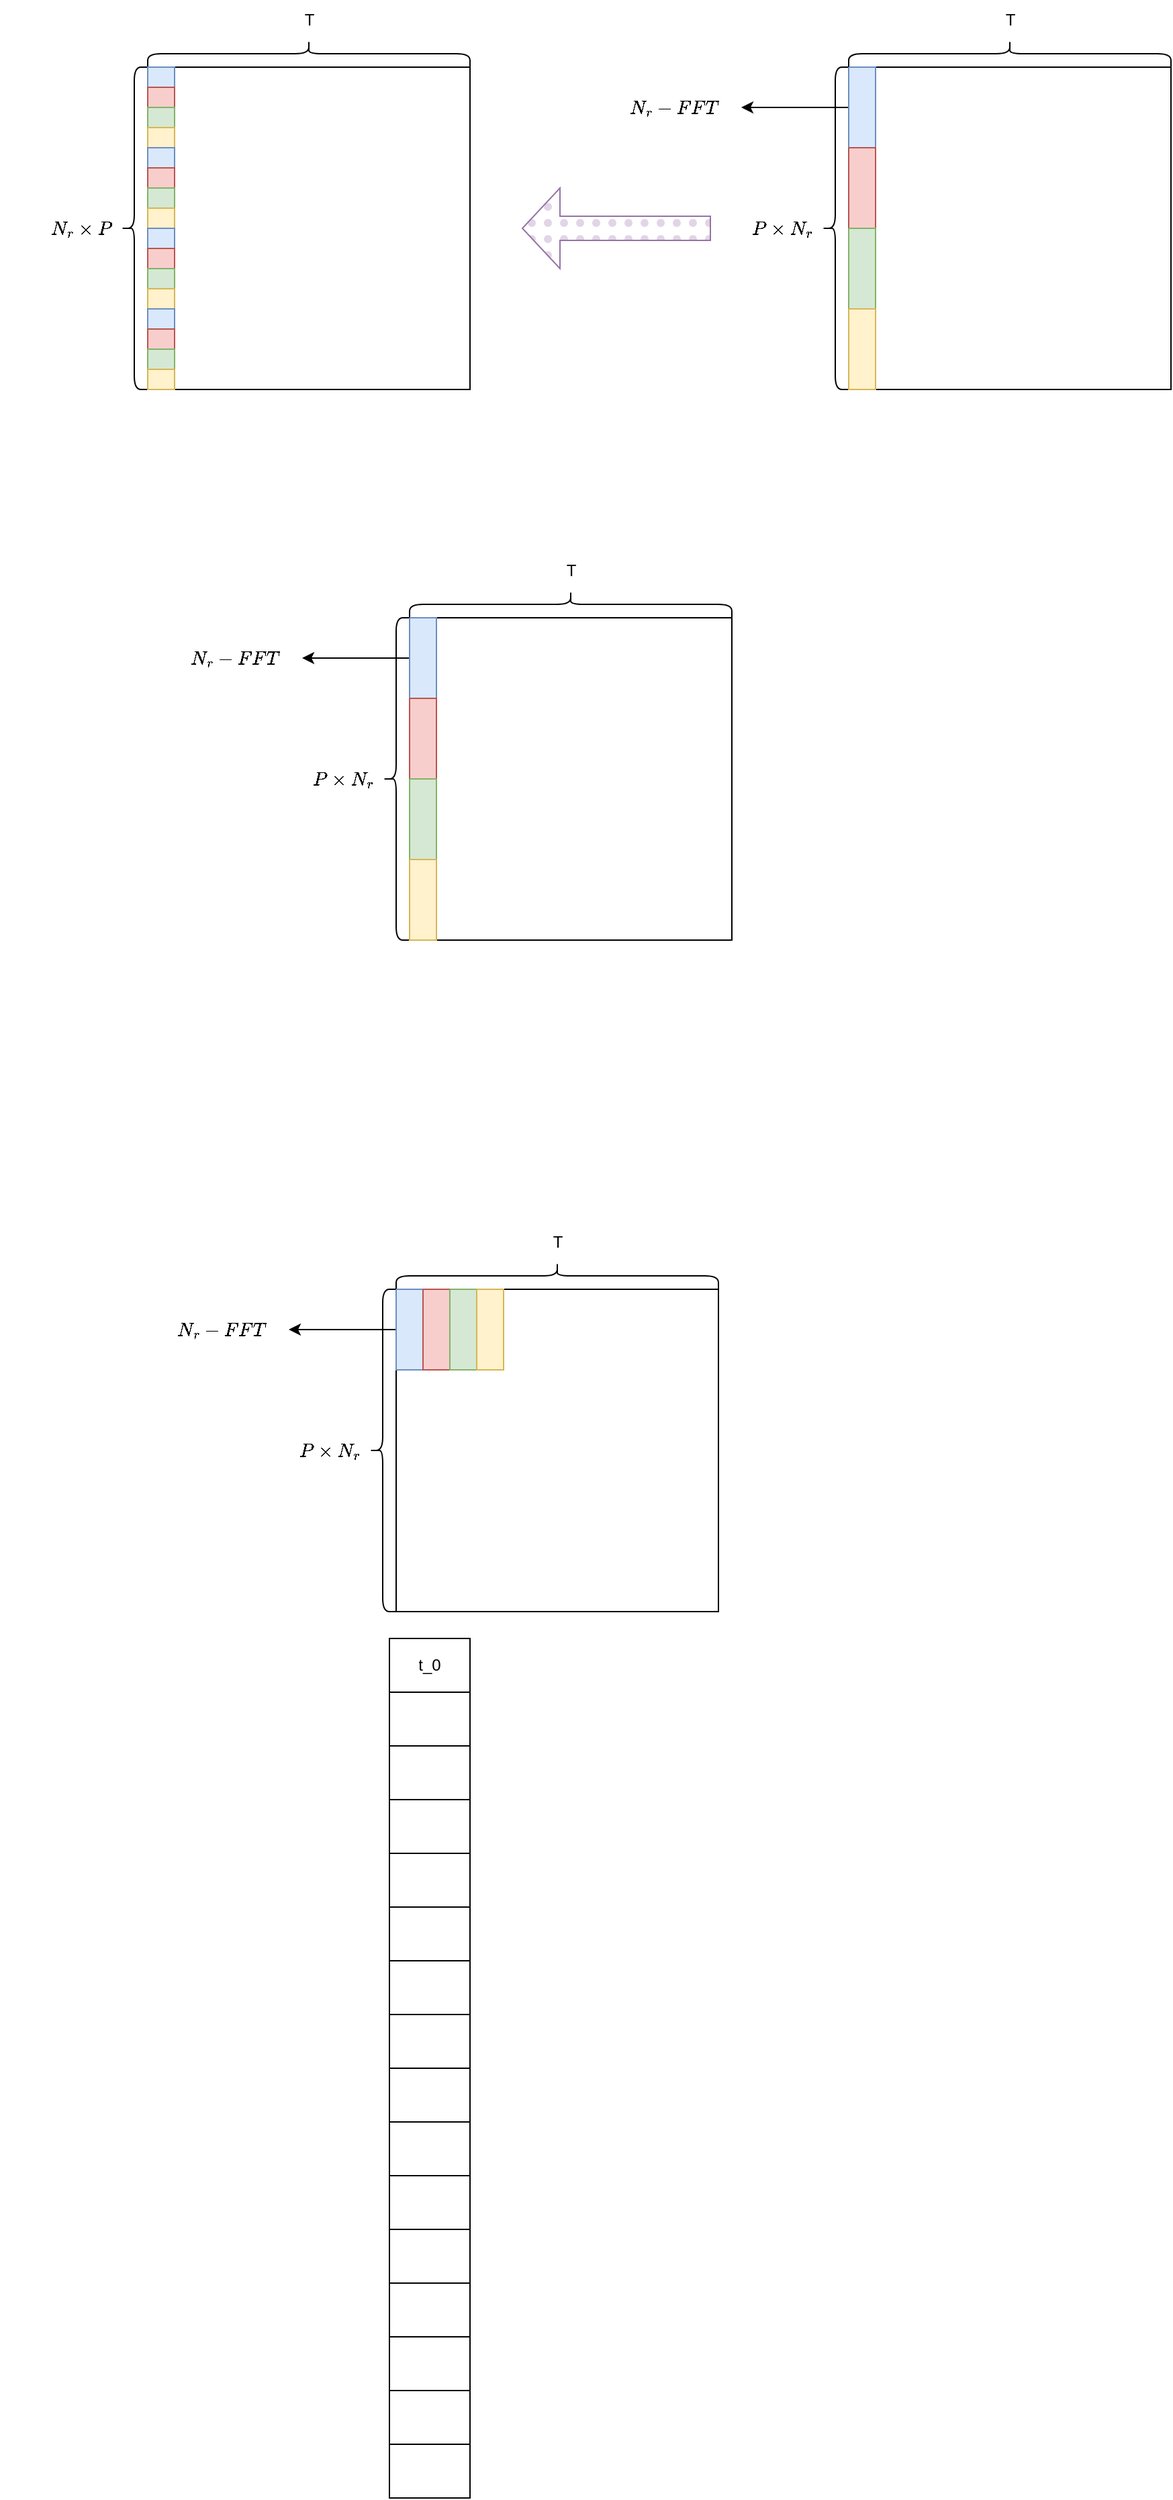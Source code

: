 <mxfile version="20.3.0" type="github">
  <diagram id="_epFE6vvykSTgZb_luW4" name="第 1 页">
    <mxGraphModel dx="1524" dy="458" grid="1" gridSize="10" guides="1" tooltips="1" connect="1" arrows="1" fold="1" page="1" pageScale="1" pageWidth="827" pageHeight="1169" math="1" shadow="0">
      <root>
        <mxCell id="0" />
        <mxCell id="1" parent="0" />
        <mxCell id="wWlxUJppDxufY8ce7bVh-374" value="" style="group" vertex="1" connectable="0" parent="1">
          <mxGeometry y="190" width="305" height="290" as="geometry" />
        </mxCell>
        <mxCell id="wWlxUJppDxufY8ce7bVh-305" value="" style="whiteSpace=wrap;html=1;aspect=fixed;" vertex="1" parent="wWlxUJppDxufY8ce7bVh-374">
          <mxGeometry x="65" y="50" width="240" height="240" as="geometry" />
        </mxCell>
        <mxCell id="wWlxUJppDxufY8ce7bVh-306" value="" style="shape=curlyBracket;whiteSpace=wrap;html=1;rounded=1;flipH=1;rotation=-90;" vertex="1" parent="wWlxUJppDxufY8ce7bVh-374">
          <mxGeometry x="175" y="-80" width="20" height="240" as="geometry" />
        </mxCell>
        <mxCell id="wWlxUJppDxufY8ce7bVh-307" value="T" style="text;html=1;resizable=0;autosize=1;align=center;verticalAlign=middle;points=[];fillColor=none;strokeColor=none;rounded=0;" vertex="1" parent="wWlxUJppDxufY8ce7bVh-374">
          <mxGeometry x="170" width="30" height="30" as="geometry" />
        </mxCell>
        <mxCell id="wWlxUJppDxufY8ce7bVh-308" value="" style="shape=curlyBracket;whiteSpace=wrap;html=1;rounded=1;" vertex="1" parent="wWlxUJppDxufY8ce7bVh-374">
          <mxGeometry x="45" y="50" width="20" height="240" as="geometry" />
        </mxCell>
        <mxCell id="wWlxUJppDxufY8ce7bVh-309" value="$$N_r \times P$$" style="text;html=1;resizable=0;autosize=1;align=center;verticalAlign=middle;points=[];fillColor=none;strokeColor=none;rounded=0;rotation=0;" vertex="1" parent="wWlxUJppDxufY8ce7bVh-374">
          <mxGeometry x="-45" y="155" width="120" height="30" as="geometry" />
        </mxCell>
        <mxCell id="wWlxUJppDxufY8ce7bVh-357" value="" style="group" vertex="1" connectable="0" parent="wWlxUJppDxufY8ce7bVh-374">
          <mxGeometry x="65" y="50" width="20" height="60" as="geometry" />
        </mxCell>
        <mxCell id="wWlxUJppDxufY8ce7bVh-352" value="" style="rounded=0;whiteSpace=wrap;html=1;fillStyle=auto;fillColor=#dae8fc;strokeColor=#6c8ebf;" vertex="1" parent="wWlxUJppDxufY8ce7bVh-357">
          <mxGeometry width="20" height="15" as="geometry" />
        </mxCell>
        <mxCell id="wWlxUJppDxufY8ce7bVh-354" value="" style="rounded=0;whiteSpace=wrap;html=1;fillStyle=auto;fillColor=#f8cecc;strokeColor=#b85450;" vertex="1" parent="wWlxUJppDxufY8ce7bVh-357">
          <mxGeometry y="15" width="20" height="15" as="geometry" />
        </mxCell>
        <mxCell id="wWlxUJppDxufY8ce7bVh-355" value="" style="rounded=0;whiteSpace=wrap;html=1;fillStyle=auto;fillColor=#d5e8d4;strokeColor=#82b366;" vertex="1" parent="wWlxUJppDxufY8ce7bVh-357">
          <mxGeometry y="30" width="20" height="15" as="geometry" />
        </mxCell>
        <mxCell id="wWlxUJppDxufY8ce7bVh-356" value="" style="rounded=0;whiteSpace=wrap;html=1;fillStyle=auto;fillColor=#fff2cc;strokeColor=#d6b656;" vertex="1" parent="wWlxUJppDxufY8ce7bVh-357">
          <mxGeometry y="45" width="20" height="15" as="geometry" />
        </mxCell>
        <mxCell id="wWlxUJppDxufY8ce7bVh-358" value="" style="group" vertex="1" connectable="0" parent="wWlxUJppDxufY8ce7bVh-374">
          <mxGeometry x="65" y="110" width="20" height="60" as="geometry" />
        </mxCell>
        <mxCell id="wWlxUJppDxufY8ce7bVh-359" value="" style="rounded=0;whiteSpace=wrap;html=1;fillStyle=auto;fillColor=#dae8fc;strokeColor=#6c8ebf;" vertex="1" parent="wWlxUJppDxufY8ce7bVh-358">
          <mxGeometry width="20" height="15" as="geometry" />
        </mxCell>
        <mxCell id="wWlxUJppDxufY8ce7bVh-360" value="" style="rounded=0;whiteSpace=wrap;html=1;fillStyle=auto;fillColor=#f8cecc;strokeColor=#b85450;" vertex="1" parent="wWlxUJppDxufY8ce7bVh-358">
          <mxGeometry y="15" width="20" height="15" as="geometry" />
        </mxCell>
        <mxCell id="wWlxUJppDxufY8ce7bVh-361" value="" style="rounded=0;whiteSpace=wrap;html=1;fillStyle=auto;fillColor=#d5e8d4;strokeColor=#82b366;" vertex="1" parent="wWlxUJppDxufY8ce7bVh-358">
          <mxGeometry y="30" width="20" height="15" as="geometry" />
        </mxCell>
        <mxCell id="wWlxUJppDxufY8ce7bVh-362" value="" style="rounded=0;whiteSpace=wrap;html=1;fillStyle=auto;fillColor=#fff2cc;strokeColor=#d6b656;" vertex="1" parent="wWlxUJppDxufY8ce7bVh-358">
          <mxGeometry y="45" width="20" height="15" as="geometry" />
        </mxCell>
        <mxCell id="wWlxUJppDxufY8ce7bVh-364" value="" style="group" vertex="1" connectable="0" parent="wWlxUJppDxufY8ce7bVh-374">
          <mxGeometry x="65" y="170" width="20" height="60" as="geometry" />
        </mxCell>
        <mxCell id="wWlxUJppDxufY8ce7bVh-365" value="" style="rounded=0;whiteSpace=wrap;html=1;fillStyle=auto;fillColor=#dae8fc;strokeColor=#6c8ebf;" vertex="1" parent="wWlxUJppDxufY8ce7bVh-364">
          <mxGeometry width="20" height="15" as="geometry" />
        </mxCell>
        <mxCell id="wWlxUJppDxufY8ce7bVh-366" value="" style="rounded=0;whiteSpace=wrap;html=1;fillStyle=auto;fillColor=#f8cecc;strokeColor=#b85450;" vertex="1" parent="wWlxUJppDxufY8ce7bVh-364">
          <mxGeometry y="15" width="20" height="15" as="geometry" />
        </mxCell>
        <mxCell id="wWlxUJppDxufY8ce7bVh-367" value="" style="rounded=0;whiteSpace=wrap;html=1;fillStyle=auto;fillColor=#d5e8d4;strokeColor=#82b366;" vertex="1" parent="wWlxUJppDxufY8ce7bVh-364">
          <mxGeometry y="30" width="20" height="15" as="geometry" />
        </mxCell>
        <mxCell id="wWlxUJppDxufY8ce7bVh-368" value="" style="rounded=0;whiteSpace=wrap;html=1;fillStyle=auto;fillColor=#fff2cc;strokeColor=#d6b656;" vertex="1" parent="wWlxUJppDxufY8ce7bVh-364">
          <mxGeometry y="45" width="20" height="15" as="geometry" />
        </mxCell>
        <mxCell id="wWlxUJppDxufY8ce7bVh-369" value="" style="group" vertex="1" connectable="0" parent="wWlxUJppDxufY8ce7bVh-374">
          <mxGeometry x="65" y="230" width="20" height="60" as="geometry" />
        </mxCell>
        <mxCell id="wWlxUJppDxufY8ce7bVh-370" value="" style="rounded=0;whiteSpace=wrap;html=1;fillStyle=auto;fillColor=#dae8fc;strokeColor=#6c8ebf;" vertex="1" parent="wWlxUJppDxufY8ce7bVh-369">
          <mxGeometry width="20" height="15" as="geometry" />
        </mxCell>
        <mxCell id="wWlxUJppDxufY8ce7bVh-371" value="" style="rounded=0;whiteSpace=wrap;html=1;fillStyle=auto;fillColor=#f8cecc;strokeColor=#b85450;" vertex="1" parent="wWlxUJppDxufY8ce7bVh-369">
          <mxGeometry y="15" width="20" height="15" as="geometry" />
        </mxCell>
        <mxCell id="wWlxUJppDxufY8ce7bVh-372" value="" style="rounded=0;whiteSpace=wrap;html=1;fillStyle=auto;fillColor=#d5e8d4;strokeColor=#82b366;" vertex="1" parent="wWlxUJppDxufY8ce7bVh-369">
          <mxGeometry y="30" width="20" height="15" as="geometry" />
        </mxCell>
        <mxCell id="wWlxUJppDxufY8ce7bVh-373" value="" style="rounded=0;whiteSpace=wrap;html=1;fillStyle=auto;fillColor=#fff2cc;strokeColor=#d6b656;" vertex="1" parent="wWlxUJppDxufY8ce7bVh-369">
          <mxGeometry y="45" width="20" height="15" as="geometry" />
        </mxCell>
        <mxCell id="wWlxUJppDxufY8ce7bVh-375" value="" style="group" vertex="1" connectable="0" parent="1">
          <mxGeometry x="407" y="190" width="420" height="290" as="geometry" />
        </mxCell>
        <mxCell id="wWlxUJppDxufY8ce7bVh-287" value="" style="whiteSpace=wrap;html=1;aspect=fixed;" vertex="1" parent="wWlxUJppDxufY8ce7bVh-375">
          <mxGeometry x="180" y="50" width="240" height="240" as="geometry" />
        </mxCell>
        <mxCell id="wWlxUJppDxufY8ce7bVh-288" value="" style="shape=curlyBracket;whiteSpace=wrap;html=1;rounded=1;flipH=1;rotation=-90;" vertex="1" parent="wWlxUJppDxufY8ce7bVh-375">
          <mxGeometry x="290" y="-80" width="20" height="240" as="geometry" />
        </mxCell>
        <mxCell id="wWlxUJppDxufY8ce7bVh-289" value="T" style="text;html=1;resizable=0;autosize=1;align=center;verticalAlign=middle;points=[];fillColor=none;strokeColor=none;rounded=0;" vertex="1" parent="wWlxUJppDxufY8ce7bVh-375">
          <mxGeometry x="285" width="30" height="30" as="geometry" />
        </mxCell>
        <mxCell id="wWlxUJppDxufY8ce7bVh-290" value="" style="shape=curlyBracket;whiteSpace=wrap;html=1;rounded=1;" vertex="1" parent="wWlxUJppDxufY8ce7bVh-375">
          <mxGeometry x="160" y="50" width="20" height="240" as="geometry" />
        </mxCell>
        <mxCell id="wWlxUJppDxufY8ce7bVh-292" value="$$P \times N_r$$" style="text;html=1;resizable=0;autosize=1;align=center;verticalAlign=middle;points=[];fillColor=none;strokeColor=none;rounded=0;" vertex="1" parent="wWlxUJppDxufY8ce7bVh-375">
          <mxGeometry x="70" y="155" width="120" height="30" as="geometry" />
        </mxCell>
        <mxCell id="wWlxUJppDxufY8ce7bVh-304" value="" style="edgeStyle=orthogonalEdgeStyle;rounded=0;orthogonalLoop=1;jettySize=auto;html=1;" edge="1" parent="wWlxUJppDxufY8ce7bVh-375" source="wWlxUJppDxufY8ce7bVh-293">
          <mxGeometry relative="1" as="geometry">
            <mxPoint x="100" y="80" as="targetPoint" />
          </mxGeometry>
        </mxCell>
        <mxCell id="wWlxUJppDxufY8ce7bVh-293" value="" style="verticalLabelPosition=bottom;verticalAlign=top;html=1;shape=mxgraph.basic.patternFillRect;fillStyle=solid;step=5;fillStrokeWidth=0.2;fillStrokeColor=#dddddd;fillColor=#DAE8FC;strokeColor=#6c8ebf;" vertex="1" parent="wWlxUJppDxufY8ce7bVh-375">
          <mxGeometry x="180" y="50" width="20" height="60" as="geometry" />
        </mxCell>
        <mxCell id="wWlxUJppDxufY8ce7bVh-302" value="&lt;span style=&quot;&quot;&gt;$$N_r-FFT$$&lt;/span&gt;" style="text;html=1;resizable=0;autosize=1;align=center;verticalAlign=middle;points=[];fillColor=none;strokeColor=none;rounded=0;fillStyle=auto;" vertex="1" parent="wWlxUJppDxufY8ce7bVh-375">
          <mxGeometry y="65" width="100" height="30" as="geometry" />
        </mxCell>
        <mxCell id="wWlxUJppDxufY8ce7bVh-315" value="" style="verticalLabelPosition=bottom;verticalAlign=top;html=1;shape=mxgraph.basic.patternFillRect;fillStyle=solid;step=5;fillStrokeWidth=0.2;fillStrokeColor=#dddddd;fillColor=#f8cecc;strokeColor=#b85450;" vertex="1" parent="wWlxUJppDxufY8ce7bVh-375">
          <mxGeometry x="180" y="110" width="20" height="60" as="geometry" />
        </mxCell>
        <mxCell id="wWlxUJppDxufY8ce7bVh-316" value="" style="verticalLabelPosition=bottom;verticalAlign=top;html=1;shape=mxgraph.basic.patternFillRect;fillStyle=solid;step=5;fillStrokeWidth=0.2;fillStrokeColor=#dddddd;fillColor=#d5e8d4;strokeColor=#82b366;" vertex="1" parent="wWlxUJppDxufY8ce7bVh-375">
          <mxGeometry x="180" y="170" width="20" height="60" as="geometry" />
        </mxCell>
        <mxCell id="wWlxUJppDxufY8ce7bVh-317" value="" style="verticalLabelPosition=bottom;verticalAlign=top;html=1;shape=mxgraph.basic.patternFillRect;fillStyle=solid;step=5;fillStrokeWidth=0.2;fillStrokeColor=#dddddd;fillColor=#fff2cc;strokeColor=#d6b656;" vertex="1" parent="wWlxUJppDxufY8ce7bVh-375">
          <mxGeometry x="180" y="230" width="20" height="60" as="geometry" />
        </mxCell>
        <mxCell id="wWlxUJppDxufY8ce7bVh-376" value="" style="shape=singleArrow;direction=west;whiteSpace=wrap;html=1;fillStyle=dots;fillColor=#e1d5e7;strokeColor=#9673a6;" vertex="1" parent="1">
          <mxGeometry x="344" y="330" width="140" height="60" as="geometry" />
        </mxCell>
        <mxCell id="wWlxUJppDxufY8ce7bVh-377" value="" style="group" vertex="1" connectable="0" parent="1">
          <mxGeometry x="80" y="600" width="420" height="290" as="geometry" />
        </mxCell>
        <mxCell id="wWlxUJppDxufY8ce7bVh-378" value="" style="whiteSpace=wrap;html=1;aspect=fixed;" vertex="1" parent="wWlxUJppDxufY8ce7bVh-377">
          <mxGeometry x="180" y="50" width="240" height="240" as="geometry" />
        </mxCell>
        <mxCell id="wWlxUJppDxufY8ce7bVh-379" value="" style="shape=curlyBracket;whiteSpace=wrap;html=1;rounded=1;flipH=1;rotation=-90;" vertex="1" parent="wWlxUJppDxufY8ce7bVh-377">
          <mxGeometry x="290" y="-80" width="20" height="240" as="geometry" />
        </mxCell>
        <mxCell id="wWlxUJppDxufY8ce7bVh-380" value="T" style="text;html=1;resizable=0;autosize=1;align=center;verticalAlign=middle;points=[];fillColor=none;strokeColor=none;rounded=0;" vertex="1" parent="wWlxUJppDxufY8ce7bVh-377">
          <mxGeometry x="285" width="30" height="30" as="geometry" />
        </mxCell>
        <mxCell id="wWlxUJppDxufY8ce7bVh-381" value="" style="shape=curlyBracket;whiteSpace=wrap;html=1;rounded=1;" vertex="1" parent="wWlxUJppDxufY8ce7bVh-377">
          <mxGeometry x="160" y="50" width="20" height="240" as="geometry" />
        </mxCell>
        <mxCell id="wWlxUJppDxufY8ce7bVh-382" value="$$P \times N_r$$" style="text;html=1;resizable=0;autosize=1;align=center;verticalAlign=middle;points=[];fillColor=none;strokeColor=none;rounded=0;" vertex="1" parent="wWlxUJppDxufY8ce7bVh-377">
          <mxGeometry x="70" y="155" width="120" height="30" as="geometry" />
        </mxCell>
        <mxCell id="wWlxUJppDxufY8ce7bVh-383" value="" style="edgeStyle=orthogonalEdgeStyle;rounded=0;orthogonalLoop=1;jettySize=auto;html=1;" edge="1" parent="wWlxUJppDxufY8ce7bVh-377" source="wWlxUJppDxufY8ce7bVh-384">
          <mxGeometry relative="1" as="geometry">
            <mxPoint x="100" y="80" as="targetPoint" />
          </mxGeometry>
        </mxCell>
        <mxCell id="wWlxUJppDxufY8ce7bVh-384" value="" style="verticalLabelPosition=bottom;verticalAlign=top;html=1;shape=mxgraph.basic.patternFillRect;fillStyle=solid;step=5;fillStrokeWidth=0.2;fillStrokeColor=#dddddd;fillColor=#DAE8FC;strokeColor=#6c8ebf;" vertex="1" parent="wWlxUJppDxufY8ce7bVh-377">
          <mxGeometry x="180" y="50" width="20" height="60" as="geometry" />
        </mxCell>
        <mxCell id="wWlxUJppDxufY8ce7bVh-385" value="&lt;span style=&quot;&quot;&gt;$$N_r-FFT$$&lt;/span&gt;" style="text;html=1;resizable=0;autosize=1;align=center;verticalAlign=middle;points=[];fillColor=none;strokeColor=none;rounded=0;fillStyle=auto;" vertex="1" parent="wWlxUJppDxufY8ce7bVh-377">
          <mxGeometry y="65" width="100" height="30" as="geometry" />
        </mxCell>
        <mxCell id="wWlxUJppDxufY8ce7bVh-386" value="" style="verticalLabelPosition=bottom;verticalAlign=top;html=1;shape=mxgraph.basic.patternFillRect;fillStyle=solid;step=5;fillStrokeWidth=0.2;fillStrokeColor=#dddddd;fillColor=#f8cecc;strokeColor=#b85450;" vertex="1" parent="wWlxUJppDxufY8ce7bVh-377">
          <mxGeometry x="180" y="110" width="20" height="60" as="geometry" />
        </mxCell>
        <mxCell id="wWlxUJppDxufY8ce7bVh-387" value="" style="verticalLabelPosition=bottom;verticalAlign=top;html=1;shape=mxgraph.basic.patternFillRect;fillStyle=solid;step=5;fillStrokeWidth=0.2;fillStrokeColor=#dddddd;fillColor=#d5e8d4;strokeColor=#82b366;" vertex="1" parent="wWlxUJppDxufY8ce7bVh-377">
          <mxGeometry x="180" y="170" width="20" height="60" as="geometry" />
        </mxCell>
        <mxCell id="wWlxUJppDxufY8ce7bVh-388" value="" style="verticalLabelPosition=bottom;verticalAlign=top;html=1;shape=mxgraph.basic.patternFillRect;fillStyle=solid;step=5;fillStrokeWidth=0.2;fillStrokeColor=#dddddd;fillColor=#fff2cc;strokeColor=#d6b656;" vertex="1" parent="wWlxUJppDxufY8ce7bVh-377">
          <mxGeometry x="180" y="230" width="20" height="60" as="geometry" />
        </mxCell>
        <mxCell id="wWlxUJppDxufY8ce7bVh-401" value="" style="group" vertex="1" connectable="0" parent="1">
          <mxGeometry x="70" y="1100" width="420" height="290" as="geometry" />
        </mxCell>
        <mxCell id="wWlxUJppDxufY8ce7bVh-390" value="" style="whiteSpace=wrap;html=1;aspect=fixed;" vertex="1" parent="wWlxUJppDxufY8ce7bVh-401">
          <mxGeometry x="180" y="50" width="240" height="240" as="geometry" />
        </mxCell>
        <mxCell id="wWlxUJppDxufY8ce7bVh-391" value="" style="shape=curlyBracket;whiteSpace=wrap;html=1;rounded=1;flipH=1;rotation=-90;" vertex="1" parent="wWlxUJppDxufY8ce7bVh-401">
          <mxGeometry x="290" y="-80" width="20" height="240" as="geometry" />
        </mxCell>
        <mxCell id="wWlxUJppDxufY8ce7bVh-392" value="T" style="text;html=1;resizable=0;autosize=1;align=center;verticalAlign=middle;points=[];fillColor=none;strokeColor=none;rounded=0;" vertex="1" parent="wWlxUJppDxufY8ce7bVh-401">
          <mxGeometry x="285" width="30" height="30" as="geometry" />
        </mxCell>
        <mxCell id="wWlxUJppDxufY8ce7bVh-393" value="" style="shape=curlyBracket;whiteSpace=wrap;html=1;rounded=1;" vertex="1" parent="wWlxUJppDxufY8ce7bVh-401">
          <mxGeometry x="160" y="50" width="20" height="240" as="geometry" />
        </mxCell>
        <mxCell id="wWlxUJppDxufY8ce7bVh-394" value="$$P \times N_r$$" style="text;html=1;resizable=0;autosize=1;align=center;verticalAlign=middle;points=[];fillColor=none;strokeColor=none;rounded=0;" vertex="1" parent="wWlxUJppDxufY8ce7bVh-401">
          <mxGeometry x="70" y="155" width="120" height="30" as="geometry" />
        </mxCell>
        <mxCell id="wWlxUJppDxufY8ce7bVh-395" value="" style="edgeStyle=orthogonalEdgeStyle;rounded=0;orthogonalLoop=1;jettySize=auto;html=1;" edge="1" parent="wWlxUJppDxufY8ce7bVh-401" source="wWlxUJppDxufY8ce7bVh-396">
          <mxGeometry relative="1" as="geometry">
            <mxPoint x="100" y="80" as="targetPoint" />
          </mxGeometry>
        </mxCell>
        <mxCell id="wWlxUJppDxufY8ce7bVh-396" value="" style="verticalLabelPosition=bottom;verticalAlign=top;html=1;shape=mxgraph.basic.patternFillRect;fillStyle=solid;step=5;fillStrokeWidth=0.2;fillStrokeColor=#dddddd;fillColor=#DAE8FC;strokeColor=#6c8ebf;" vertex="1" parent="wWlxUJppDxufY8ce7bVh-401">
          <mxGeometry x="180" y="50" width="20" height="60" as="geometry" />
        </mxCell>
        <mxCell id="wWlxUJppDxufY8ce7bVh-397" value="&lt;span style=&quot;&quot;&gt;$$N_r-FFT$$&lt;/span&gt;" style="text;html=1;resizable=0;autosize=1;align=center;verticalAlign=middle;points=[];fillColor=none;strokeColor=none;rounded=0;fillStyle=auto;" vertex="1" parent="wWlxUJppDxufY8ce7bVh-401">
          <mxGeometry y="65" width="100" height="30" as="geometry" />
        </mxCell>
        <mxCell id="wWlxUJppDxufY8ce7bVh-398" value="" style="verticalLabelPosition=bottom;verticalAlign=top;html=1;shape=mxgraph.basic.patternFillRect;fillStyle=solid;step=5;fillStrokeWidth=0.2;fillStrokeColor=#dddddd;fillColor=#f8cecc;strokeColor=#b85450;" vertex="1" parent="wWlxUJppDxufY8ce7bVh-401">
          <mxGeometry x="200" y="50" width="20" height="60" as="geometry" />
        </mxCell>
        <mxCell id="wWlxUJppDxufY8ce7bVh-399" value="" style="verticalLabelPosition=bottom;verticalAlign=top;html=1;shape=mxgraph.basic.patternFillRect;fillStyle=solid;step=5;fillStrokeWidth=0.2;fillStrokeColor=#dddddd;fillColor=#d5e8d4;strokeColor=#82b366;" vertex="1" parent="wWlxUJppDxufY8ce7bVh-401">
          <mxGeometry x="220" y="50" width="20" height="60" as="geometry" />
        </mxCell>
        <mxCell id="wWlxUJppDxufY8ce7bVh-400" value="" style="verticalLabelPosition=bottom;verticalAlign=top;html=1;shape=mxgraph.basic.patternFillRect;fillStyle=solid;step=5;fillStrokeWidth=0.2;fillStrokeColor=#dddddd;fillColor=#fff2cc;strokeColor=#d6b656;" vertex="1" parent="wWlxUJppDxufY8ce7bVh-401">
          <mxGeometry x="240" y="50" width="20" height="60" as="geometry" />
        </mxCell>
        <mxCell id="wWlxUJppDxufY8ce7bVh-498" value="" style="shape=table;startSize=0;container=1;collapsible=0;childLayout=tableLayout;fillStyle=dots;fillColor=#FFFFFF;" vertex="1" parent="1">
          <mxGeometry x="245" y="1410" width="60" height="640" as="geometry" />
        </mxCell>
        <mxCell id="wWlxUJppDxufY8ce7bVh-499" value="" style="shape=tableRow;horizontal=0;startSize=0;swimlaneHead=0;swimlaneBody=0;top=0;left=0;bottom=0;right=0;collapsible=0;dropTarget=0;fillColor=none;points=[[0,0.5],[1,0.5]];portConstraint=eastwest;fillStyle=dots;" vertex="1" parent="wWlxUJppDxufY8ce7bVh-498">
          <mxGeometry width="60" height="40" as="geometry" />
        </mxCell>
        <mxCell id="wWlxUJppDxufY8ce7bVh-500" value="t_0" style="shape=partialRectangle;html=1;whiteSpace=wrap;connectable=0;overflow=hidden;fillColor=none;top=0;left=0;bottom=0;right=0;pointerEvents=1;fillStyle=dots;" vertex="1" parent="wWlxUJppDxufY8ce7bVh-499">
          <mxGeometry width="60" height="40" as="geometry">
            <mxRectangle width="60" height="40" as="alternateBounds" />
          </mxGeometry>
        </mxCell>
        <mxCell id="wWlxUJppDxufY8ce7bVh-501" value="" style="shape=tableRow;horizontal=0;startSize=0;swimlaneHead=0;swimlaneBody=0;top=0;left=0;bottom=0;right=0;collapsible=0;dropTarget=0;fillColor=none;points=[[0,0.5],[1,0.5]];portConstraint=eastwest;fillStyle=dots;" vertex="1" parent="wWlxUJppDxufY8ce7bVh-498">
          <mxGeometry y="40" width="60" height="40" as="geometry" />
        </mxCell>
        <mxCell id="wWlxUJppDxufY8ce7bVh-502" value="" style="shape=partialRectangle;html=1;whiteSpace=wrap;connectable=0;overflow=hidden;fillColor=none;top=0;left=0;bottom=0;right=0;pointerEvents=1;fillStyle=dots;" vertex="1" parent="wWlxUJppDxufY8ce7bVh-501">
          <mxGeometry width="60" height="40" as="geometry">
            <mxRectangle width="60" height="40" as="alternateBounds" />
          </mxGeometry>
        </mxCell>
        <mxCell id="wWlxUJppDxufY8ce7bVh-503" value="" style="shape=tableRow;horizontal=0;startSize=0;swimlaneHead=0;swimlaneBody=0;top=0;left=0;bottom=0;right=0;collapsible=0;dropTarget=0;fillColor=none;points=[[0,0.5],[1,0.5]];portConstraint=eastwest;fillStyle=dots;" vertex="1" parent="wWlxUJppDxufY8ce7bVh-498">
          <mxGeometry y="80" width="60" height="40" as="geometry" />
        </mxCell>
        <mxCell id="wWlxUJppDxufY8ce7bVh-504" value="" style="shape=partialRectangle;html=1;whiteSpace=wrap;connectable=0;overflow=hidden;fillColor=none;top=0;left=0;bottom=0;right=0;pointerEvents=1;fillStyle=dots;" vertex="1" parent="wWlxUJppDxufY8ce7bVh-503">
          <mxGeometry width="60" height="40" as="geometry">
            <mxRectangle width="60" height="40" as="alternateBounds" />
          </mxGeometry>
        </mxCell>
        <mxCell id="wWlxUJppDxufY8ce7bVh-505" value="" style="shape=tableRow;horizontal=0;startSize=0;swimlaneHead=0;swimlaneBody=0;top=0;left=0;bottom=0;right=0;collapsible=0;dropTarget=0;fillColor=none;points=[[0,0.5],[1,0.5]];portConstraint=eastwest;fillStyle=dots;" vertex="1" parent="wWlxUJppDxufY8ce7bVh-498">
          <mxGeometry y="120" width="60" height="40" as="geometry" />
        </mxCell>
        <mxCell id="wWlxUJppDxufY8ce7bVh-506" value="" style="shape=partialRectangle;html=1;whiteSpace=wrap;connectable=0;overflow=hidden;fillColor=none;top=0;left=0;bottom=0;right=0;pointerEvents=1;fillStyle=dots;" vertex="1" parent="wWlxUJppDxufY8ce7bVh-505">
          <mxGeometry width="60" height="40" as="geometry">
            <mxRectangle width="60" height="40" as="alternateBounds" />
          </mxGeometry>
        </mxCell>
        <mxCell id="wWlxUJppDxufY8ce7bVh-507" value="" style="shape=tableRow;horizontal=0;startSize=0;swimlaneHead=0;swimlaneBody=0;top=0;left=0;bottom=0;right=0;collapsible=0;dropTarget=0;fillColor=none;points=[[0,0.5],[1,0.5]];portConstraint=eastwest;fillStyle=dots;" vertex="1" parent="wWlxUJppDxufY8ce7bVh-498">
          <mxGeometry y="160" width="60" height="40" as="geometry" />
        </mxCell>
        <mxCell id="wWlxUJppDxufY8ce7bVh-508" value="" style="shape=partialRectangle;html=1;whiteSpace=wrap;connectable=0;overflow=hidden;fillColor=none;top=0;left=0;bottom=0;right=0;pointerEvents=1;fillStyle=dots;" vertex="1" parent="wWlxUJppDxufY8ce7bVh-507">
          <mxGeometry width="60" height="40" as="geometry">
            <mxRectangle width="60" height="40" as="alternateBounds" />
          </mxGeometry>
        </mxCell>
        <mxCell id="wWlxUJppDxufY8ce7bVh-509" value="" style="shape=tableRow;horizontal=0;startSize=0;swimlaneHead=0;swimlaneBody=0;top=0;left=0;bottom=0;right=0;collapsible=0;dropTarget=0;fillColor=none;points=[[0,0.5],[1,0.5]];portConstraint=eastwest;fillStyle=dots;" vertex="1" parent="wWlxUJppDxufY8ce7bVh-498">
          <mxGeometry y="200" width="60" height="40" as="geometry" />
        </mxCell>
        <mxCell id="wWlxUJppDxufY8ce7bVh-510" value="" style="shape=partialRectangle;html=1;whiteSpace=wrap;connectable=0;overflow=hidden;fillColor=none;top=0;left=0;bottom=0;right=0;pointerEvents=1;fillStyle=dots;" vertex="1" parent="wWlxUJppDxufY8ce7bVh-509">
          <mxGeometry width="60" height="40" as="geometry">
            <mxRectangle width="60" height="40" as="alternateBounds" />
          </mxGeometry>
        </mxCell>
        <mxCell id="wWlxUJppDxufY8ce7bVh-511" value="" style="shape=tableRow;horizontal=0;startSize=0;swimlaneHead=0;swimlaneBody=0;top=0;left=0;bottom=0;right=0;collapsible=0;dropTarget=0;fillColor=none;points=[[0,0.5],[1,0.5]];portConstraint=eastwest;fillStyle=dots;" vertex="1" parent="wWlxUJppDxufY8ce7bVh-498">
          <mxGeometry y="240" width="60" height="40" as="geometry" />
        </mxCell>
        <mxCell id="wWlxUJppDxufY8ce7bVh-512" value="" style="shape=partialRectangle;html=1;whiteSpace=wrap;connectable=0;overflow=hidden;fillColor=none;top=0;left=0;bottom=0;right=0;pointerEvents=1;fillStyle=dots;" vertex="1" parent="wWlxUJppDxufY8ce7bVh-511">
          <mxGeometry width="60" height="40" as="geometry">
            <mxRectangle width="60" height="40" as="alternateBounds" />
          </mxGeometry>
        </mxCell>
        <mxCell id="wWlxUJppDxufY8ce7bVh-513" value="" style="shape=tableRow;horizontal=0;startSize=0;swimlaneHead=0;swimlaneBody=0;top=0;left=0;bottom=0;right=0;collapsible=0;dropTarget=0;fillColor=none;points=[[0,0.5],[1,0.5]];portConstraint=eastwest;fillStyle=dots;" vertex="1" parent="wWlxUJppDxufY8ce7bVh-498">
          <mxGeometry y="280" width="60" height="40" as="geometry" />
        </mxCell>
        <mxCell id="wWlxUJppDxufY8ce7bVh-514" value="" style="shape=partialRectangle;html=1;whiteSpace=wrap;connectable=0;overflow=hidden;fillColor=none;top=0;left=0;bottom=0;right=0;pointerEvents=1;fillStyle=dots;" vertex="1" parent="wWlxUJppDxufY8ce7bVh-513">
          <mxGeometry width="60" height="40" as="geometry">
            <mxRectangle width="60" height="40" as="alternateBounds" />
          </mxGeometry>
        </mxCell>
        <mxCell id="wWlxUJppDxufY8ce7bVh-515" value="" style="shape=tableRow;horizontal=0;startSize=0;swimlaneHead=0;swimlaneBody=0;top=0;left=0;bottom=0;right=0;collapsible=0;dropTarget=0;fillColor=none;points=[[0,0.5],[1,0.5]];portConstraint=eastwest;fillStyle=dots;" vertex="1" parent="wWlxUJppDxufY8ce7bVh-498">
          <mxGeometry y="320" width="60" height="40" as="geometry" />
        </mxCell>
        <mxCell id="wWlxUJppDxufY8ce7bVh-516" value="" style="shape=partialRectangle;html=1;whiteSpace=wrap;connectable=0;overflow=hidden;fillColor=none;top=0;left=0;bottom=0;right=0;pointerEvents=1;fillStyle=dots;" vertex="1" parent="wWlxUJppDxufY8ce7bVh-515">
          <mxGeometry width="60" height="40" as="geometry">
            <mxRectangle width="60" height="40" as="alternateBounds" />
          </mxGeometry>
        </mxCell>
        <mxCell id="wWlxUJppDxufY8ce7bVh-517" value="" style="shape=tableRow;horizontal=0;startSize=0;swimlaneHead=0;swimlaneBody=0;top=0;left=0;bottom=0;right=0;collapsible=0;dropTarget=0;fillColor=none;points=[[0,0.5],[1,0.5]];portConstraint=eastwest;fillStyle=dots;" vertex="1" parent="wWlxUJppDxufY8ce7bVh-498">
          <mxGeometry y="360" width="60" height="40" as="geometry" />
        </mxCell>
        <mxCell id="wWlxUJppDxufY8ce7bVh-518" value="" style="shape=partialRectangle;html=1;whiteSpace=wrap;connectable=0;overflow=hidden;fillColor=none;top=0;left=0;bottom=0;right=0;pointerEvents=1;fillStyle=dots;" vertex="1" parent="wWlxUJppDxufY8ce7bVh-517">
          <mxGeometry width="60" height="40" as="geometry">
            <mxRectangle width="60" height="40" as="alternateBounds" />
          </mxGeometry>
        </mxCell>
        <mxCell id="wWlxUJppDxufY8ce7bVh-519" value="" style="shape=tableRow;horizontal=0;startSize=0;swimlaneHead=0;swimlaneBody=0;top=0;left=0;bottom=0;right=0;collapsible=0;dropTarget=0;fillColor=none;points=[[0,0.5],[1,0.5]];portConstraint=eastwest;fillStyle=dots;" vertex="1" parent="wWlxUJppDxufY8ce7bVh-498">
          <mxGeometry y="400" width="60" height="40" as="geometry" />
        </mxCell>
        <mxCell id="wWlxUJppDxufY8ce7bVh-520" value="" style="shape=partialRectangle;html=1;whiteSpace=wrap;connectable=0;overflow=hidden;fillColor=none;top=0;left=0;bottom=0;right=0;pointerEvents=1;fillStyle=dots;" vertex="1" parent="wWlxUJppDxufY8ce7bVh-519">
          <mxGeometry width="60" height="40" as="geometry">
            <mxRectangle width="60" height="40" as="alternateBounds" />
          </mxGeometry>
        </mxCell>
        <mxCell id="wWlxUJppDxufY8ce7bVh-521" value="" style="shape=tableRow;horizontal=0;startSize=0;swimlaneHead=0;swimlaneBody=0;top=0;left=0;bottom=0;right=0;collapsible=0;dropTarget=0;fillColor=none;points=[[0,0.5],[1,0.5]];portConstraint=eastwest;fillStyle=dots;" vertex="1" parent="wWlxUJppDxufY8ce7bVh-498">
          <mxGeometry y="440" width="60" height="40" as="geometry" />
        </mxCell>
        <mxCell id="wWlxUJppDxufY8ce7bVh-522" value="" style="shape=partialRectangle;html=1;whiteSpace=wrap;connectable=0;overflow=hidden;fillColor=none;top=0;left=0;bottom=0;right=0;pointerEvents=1;fillStyle=dots;" vertex="1" parent="wWlxUJppDxufY8ce7bVh-521">
          <mxGeometry width="60" height="40" as="geometry">
            <mxRectangle width="60" height="40" as="alternateBounds" />
          </mxGeometry>
        </mxCell>
        <mxCell id="wWlxUJppDxufY8ce7bVh-523" value="" style="shape=tableRow;horizontal=0;startSize=0;swimlaneHead=0;swimlaneBody=0;top=0;left=0;bottom=0;right=0;collapsible=0;dropTarget=0;fillColor=none;points=[[0,0.5],[1,0.5]];portConstraint=eastwest;fillStyle=dots;" vertex="1" parent="wWlxUJppDxufY8ce7bVh-498">
          <mxGeometry y="480" width="60" height="40" as="geometry" />
        </mxCell>
        <mxCell id="wWlxUJppDxufY8ce7bVh-524" value="" style="shape=partialRectangle;html=1;whiteSpace=wrap;connectable=0;overflow=hidden;fillColor=none;top=0;left=0;bottom=0;right=0;pointerEvents=1;fillStyle=dots;" vertex="1" parent="wWlxUJppDxufY8ce7bVh-523">
          <mxGeometry width="60" height="40" as="geometry">
            <mxRectangle width="60" height="40" as="alternateBounds" />
          </mxGeometry>
        </mxCell>
        <mxCell id="wWlxUJppDxufY8ce7bVh-525" value="" style="shape=tableRow;horizontal=0;startSize=0;swimlaneHead=0;swimlaneBody=0;top=0;left=0;bottom=0;right=0;collapsible=0;dropTarget=0;fillColor=none;points=[[0,0.5],[1,0.5]];portConstraint=eastwest;fillStyle=dots;" vertex="1" parent="wWlxUJppDxufY8ce7bVh-498">
          <mxGeometry y="520" width="60" height="40" as="geometry" />
        </mxCell>
        <mxCell id="wWlxUJppDxufY8ce7bVh-526" value="" style="shape=partialRectangle;html=1;whiteSpace=wrap;connectable=0;overflow=hidden;fillColor=none;top=0;left=0;bottom=0;right=0;pointerEvents=1;fillStyle=dots;" vertex="1" parent="wWlxUJppDxufY8ce7bVh-525">
          <mxGeometry width="60" height="40" as="geometry">
            <mxRectangle width="60" height="40" as="alternateBounds" />
          </mxGeometry>
        </mxCell>
        <mxCell id="wWlxUJppDxufY8ce7bVh-527" value="" style="shape=tableRow;horizontal=0;startSize=0;swimlaneHead=0;swimlaneBody=0;top=0;left=0;bottom=0;right=0;collapsible=0;dropTarget=0;fillColor=none;points=[[0,0.5],[1,0.5]];portConstraint=eastwest;fillStyle=dots;" vertex="1" parent="wWlxUJppDxufY8ce7bVh-498">
          <mxGeometry y="560" width="60" height="40" as="geometry" />
        </mxCell>
        <mxCell id="wWlxUJppDxufY8ce7bVh-528" value="" style="shape=partialRectangle;html=1;whiteSpace=wrap;connectable=0;overflow=hidden;fillColor=none;top=0;left=0;bottom=0;right=0;pointerEvents=1;fillStyle=dots;" vertex="1" parent="wWlxUJppDxufY8ce7bVh-527">
          <mxGeometry width="60" height="40" as="geometry">
            <mxRectangle width="60" height="40" as="alternateBounds" />
          </mxGeometry>
        </mxCell>
        <mxCell id="wWlxUJppDxufY8ce7bVh-529" value="" style="shape=tableRow;horizontal=0;startSize=0;swimlaneHead=0;swimlaneBody=0;top=0;left=0;bottom=0;right=0;collapsible=0;dropTarget=0;fillColor=none;points=[[0,0.5],[1,0.5]];portConstraint=eastwest;fillStyle=dots;" vertex="1" parent="wWlxUJppDxufY8ce7bVh-498">
          <mxGeometry y="600" width="60" height="40" as="geometry" />
        </mxCell>
        <mxCell id="wWlxUJppDxufY8ce7bVh-530" value="" style="shape=partialRectangle;html=1;whiteSpace=wrap;connectable=0;overflow=hidden;fillColor=none;top=0;left=0;bottom=0;right=0;pointerEvents=1;fillStyle=dots;" vertex="1" parent="wWlxUJppDxufY8ce7bVh-529">
          <mxGeometry width="60" height="40" as="geometry">
            <mxRectangle width="60" height="40" as="alternateBounds" />
          </mxGeometry>
        </mxCell>
      </root>
    </mxGraphModel>
  </diagram>
</mxfile>
